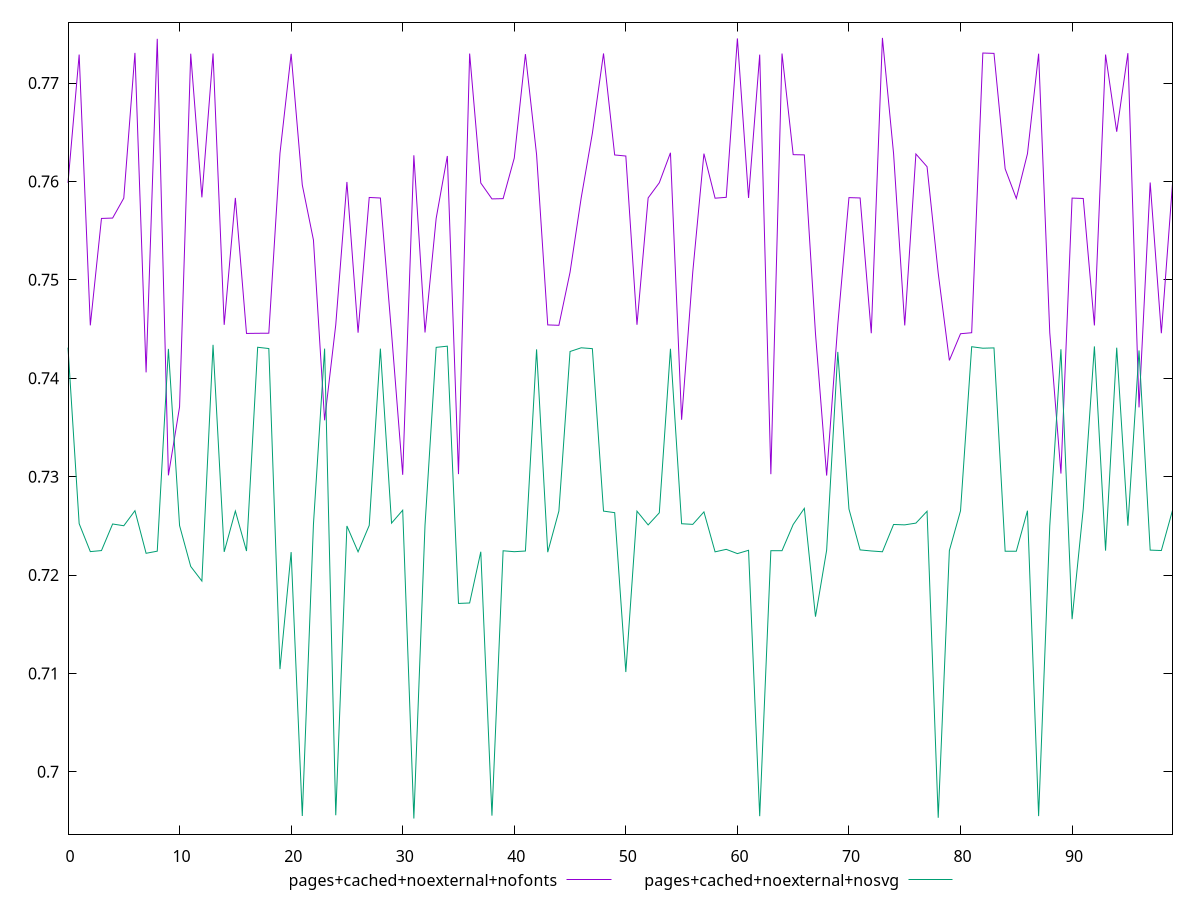 reset

$pagesCachedNoexternalNofonts <<EOF
0 0.7598553563944119
1 0.7729002811503597
2 0.7453775230722698
3 0.7562441592748715
4 0.7562833398481152
5 0.7583074633514199
6 0.773074399849759
7 0.7405949585433091
8 0.7745042548770322
9 0.7301313138703945
10 0.7370869583596307
11 0.7729880505672696
12 0.758387827804926
13 0.7730118517086436
14 0.7454290116709802
15 0.758329043912603
16 0.7445550484668715
17 0.7445708161492499
18 0.7445798539834086
19 0.7628683198032682
20 0.7729751975962994
21 0.7596490475449283
22 0.7540490412668234
23 0.7357246830434455
24 0.7454304753248019
25 0.7599498386011407
26 0.7446285160250219
27 0.7583762337749103
28 0.7583217320931785
29 0.7445905907583821
30 0.7301858539488364
31 0.7626628290570124
32 0.744653565452031
33 0.756249819738005
34 0.7625929425468135
35 0.7302538350370346
36 0.7730056922883994
37 0.759844508187092
38 0.7582305215006702
39 0.7582576593476551
40 0.7623814066184288
41 0.7729503099751298
42 0.7627355044948143
43 0.7454224172480789
44 0.7453810872161677
45 0.7507744656586572
46 0.7583392280893217
47 0.764893229189426
48 0.773013163521776
49 0.7626972572849869
50 0.7625888299474645
51 0.7454381763022931
52 0.7583312981063622
53 0.7598709323550511
54 0.7629183774194713
55 0.735782006450027
56 0.7507970620149339
57 0.7628321728470159
58 0.7583018409838564
59 0.7583901850214854
60 0.7745420023047935
61 0.7583281420662312
62 0.7728955083498428
63 0.7302466815355224
64 0.7730058639027466
65 0.7627286723199788
66 0.7627043849733994
67 0.7445318117114818
68 0.73011125244291
69 0.745451763005561
70 0.7583605722802126
71 0.7583270898287396
72 0.7445740198595925
73 0.7745950872913464
74 0.7628309604017034
75 0.7453675471756119
76 0.7627963726090217
77 0.7615018908641499
78 0.7506929272715606
79 0.7418149041716444
80 0.7445258450526043
81 0.7446276267361762
82 0.7730574425432016
83 0.7730228685979305
84 0.7612868510050148
85 0.7582772204303351
86 0.7628253054467544
87 0.7729912980480662
88 0.7446221128142986
89 0.7303111719097789
90 0.758312047380321
91 0.758274240335617
92 0.7453688838213464
93 0.7729014325779059
94 0.7650583167890553
95 0.773044378817506
96 0.7370408544115363
97 0.7598970914670895
98 0.7445740248108854
99 0.7597583366939102
EOF

$pagesCachedNoexternalNosvg <<EOF
0 0.7431099333946388
1 0.7252214835723351
2 0.7223783763953157
3 0.7224841695556843
4 0.7251862280834803
5 0.7250077227898342
6 0.7265367562288665
7 0.7222081612522018
8 0.7224225654637121
9 0.7429827411658523
10 0.7250240983695891
11 0.7208705707042413
12 0.7193862249691345
13 0.7433953975027573
14 0.7223523641131732
15 0.7265032414573623
16 0.7224369196387357
17 0.7431493403769837
18 0.7430207295125499
19 0.7104367271423918
20 0.7223301418562574
21 0.6955085809575299
22 0.7251505192048038
23 0.7430096948268173
24 0.6955791200595105
25 0.7249851248385558
26 0.7223578043642229
27 0.7250442625725085
28 0.7430129327568683
29 0.7252744874473429
30 0.726587292838594
31 0.6952478887018282
32 0.725059025060114
33 0.743140460891734
34 0.7432610997309935
35 0.7171102794803085
36 0.7171574016333571
37 0.7223639098945168
38 0.6955381240290849
39 0.72246312674585
40 0.7223704098767203
41 0.722438465508295
42 0.742937632749763
43 0.7223216288580764
44 0.726499513622253
45 0.7427187896742836
46 0.7430969241254121
47 0.7430085822928569
48 0.7264957325266657
49 0.7263378626552235
50 0.7101377952085194
51 0.7264896016115092
52 0.725091320117199
53 0.7263225702232288
54 0.7429945342604936
55 0.725211182811151
56 0.7251478355808868
57 0.7264155403532041
58 0.7223543211175908
59 0.722608509881939
60 0.7221759904615012
61 0.722511473012841
62 0.6954841183822879
63 0.722473498630901
64 0.7224741869441698
65 0.7251319996387072
66 0.7267747258117077
67 0.7157635489025321
68 0.7225246175688386
69 0.7426776741920159
70 0.7267087763651052
71 0.7225522627486864
72 0.7224437788896401
73 0.7223624491096872
74 0.7251365909501188
75 0.7250972841645769
76 0.7252752839869447
77 0.7264811646922338
78 0.695324971786852
79 0.7224843887892309
80 0.7265274244982625
81 0.743204849663956
82 0.7430525144602319
83 0.743085479843577
84 0.7224160650553262
85 0.7224188224903801
86 0.7265379005798736
87 0.6954922014780043
88 0.724997770298927
89 0.7429475101664478
90 0.7155135303743018
91 0.7267272919064967
92 0.7432376532437743
93 0.722476573362867
94 0.7431035472241235
95 0.7250139046711631
96 0.7428285143780358
97 0.7225306648598786
98 0.7224892769998883
99 0.7265685612803336
EOF

set key outside below
set xrange [0:99]
set yrange [0.6936609447300378:0.7761820312631368]
set trange [0.6936609447300378:0.7761820312631368]
set terminal svg size 640, 520 enhanced background rgb 'white'
set output "report_00008_2021-01-22T20:58:29.167/meta/score/comparison/line/6_vs_7.svg"

plot $pagesCachedNoexternalNofonts title "pages+cached+noexternal+nofonts" with line, \
     $pagesCachedNoexternalNosvg title "pages+cached+noexternal+nosvg" with line

reset
